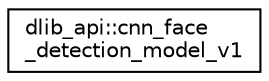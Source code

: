 digraph "Graphical Class Hierarchy"
{
 // LATEX_PDF_SIZE
  edge [fontname="Helvetica",fontsize="10",labelfontname="Helvetica",labelfontsize="10"];
  node [fontname="Helvetica",fontsize="10",shape=record];
  rankdir="LR";
  Node0 [label="dlib_api::cnn_face\l_detection_model_v1",height=0.2,width=0.4,color="black", fillcolor="white", style="filled",URL="$classdlib__api_1_1cnn__face__detection__model__v1.html",tooltip="face detection tool Based on https://github.com/davisking/dlib/blob/6b581d91f6b9b847a8163420630ef947e..."];
}
